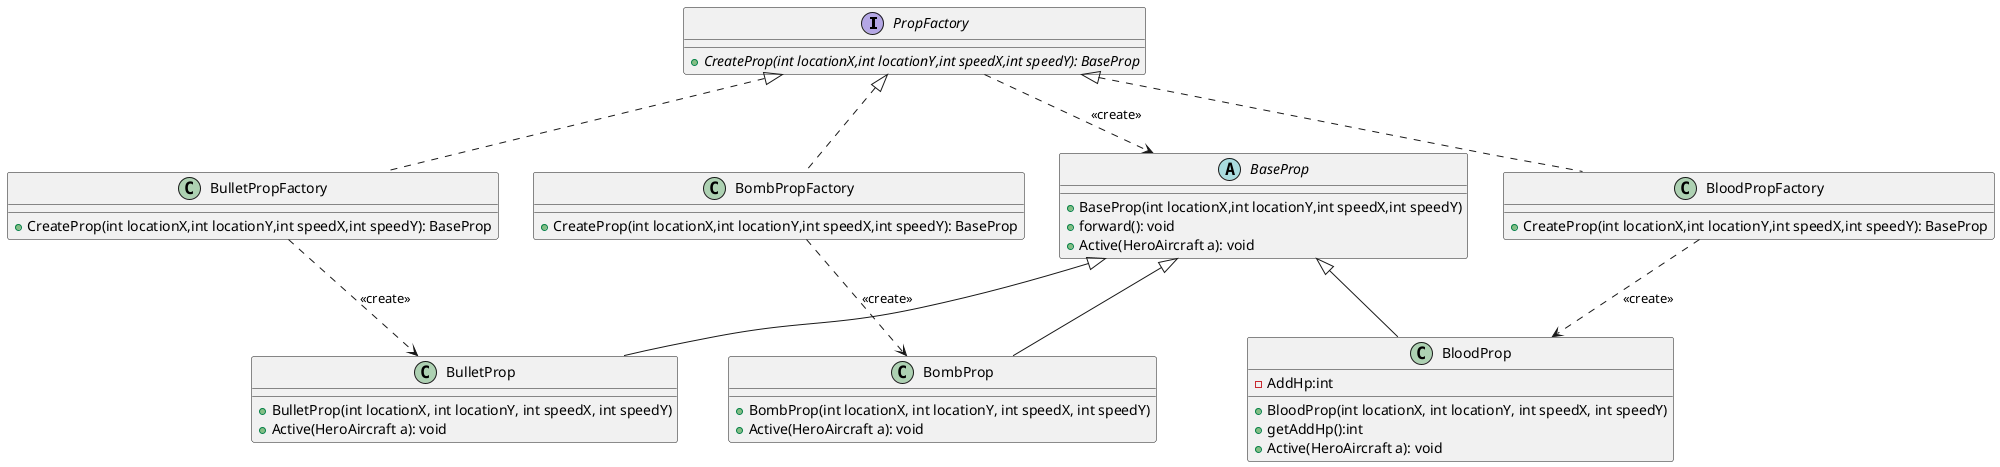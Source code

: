 @startuml

interface PropFactory {
    + {abstract} CreateProp(int locationX,int locationY,int speedX,int speedY): BaseProp
}

class BulletPropFactory {
    + CreateProp(int locationX,int locationY,int speedX,int speedY): BaseProp
}

class BombPropFactory {
    + CreateProp(int locationX,int locationY,int speedX,int speedY): BaseProp
}

class BloodPropFactory {
    + CreateProp(int locationX,int locationY,int speedX,int speedY): BaseProp
}

abstract class BaseProp {
    + BaseProp(int locationX,int locationY,int speedX,int speedY)
    + forward(): void
    + Active(HeroAircraft a): void
}

class BloodProp {
    - AddHp:int
    + BloodProp(int locationX, int locationY, int speedX, int speedY)
    + getAddHp():int
    + Active(HeroAircraft a): void
}
class BombProp {
    + BombProp(int locationX, int locationY, int speedX, int speedY)
    + Active(HeroAircraft a): void
}
class BulletProp {
    + BulletProp(int locationX, int locationY, int speedX, int speedY)
    + Active(HeroAircraft a): void
}
BaseProp <|-- BombProp
BaseProp <|-- BloodProp
BaseProp <|-- BulletProp



PropFactory <|.. BulletPropFactory
PropFactory <|.. BombPropFactory
PropFactory <|.. BloodPropFactory

PropFactory ..> BaseProp : <<create>>
BloodPropFactory ..> BloodProp : <<create>>
BulletPropFactory ..> BulletProp : <<create>>
BombPropFactory ..> BombProp : <<create>>

@enduml

